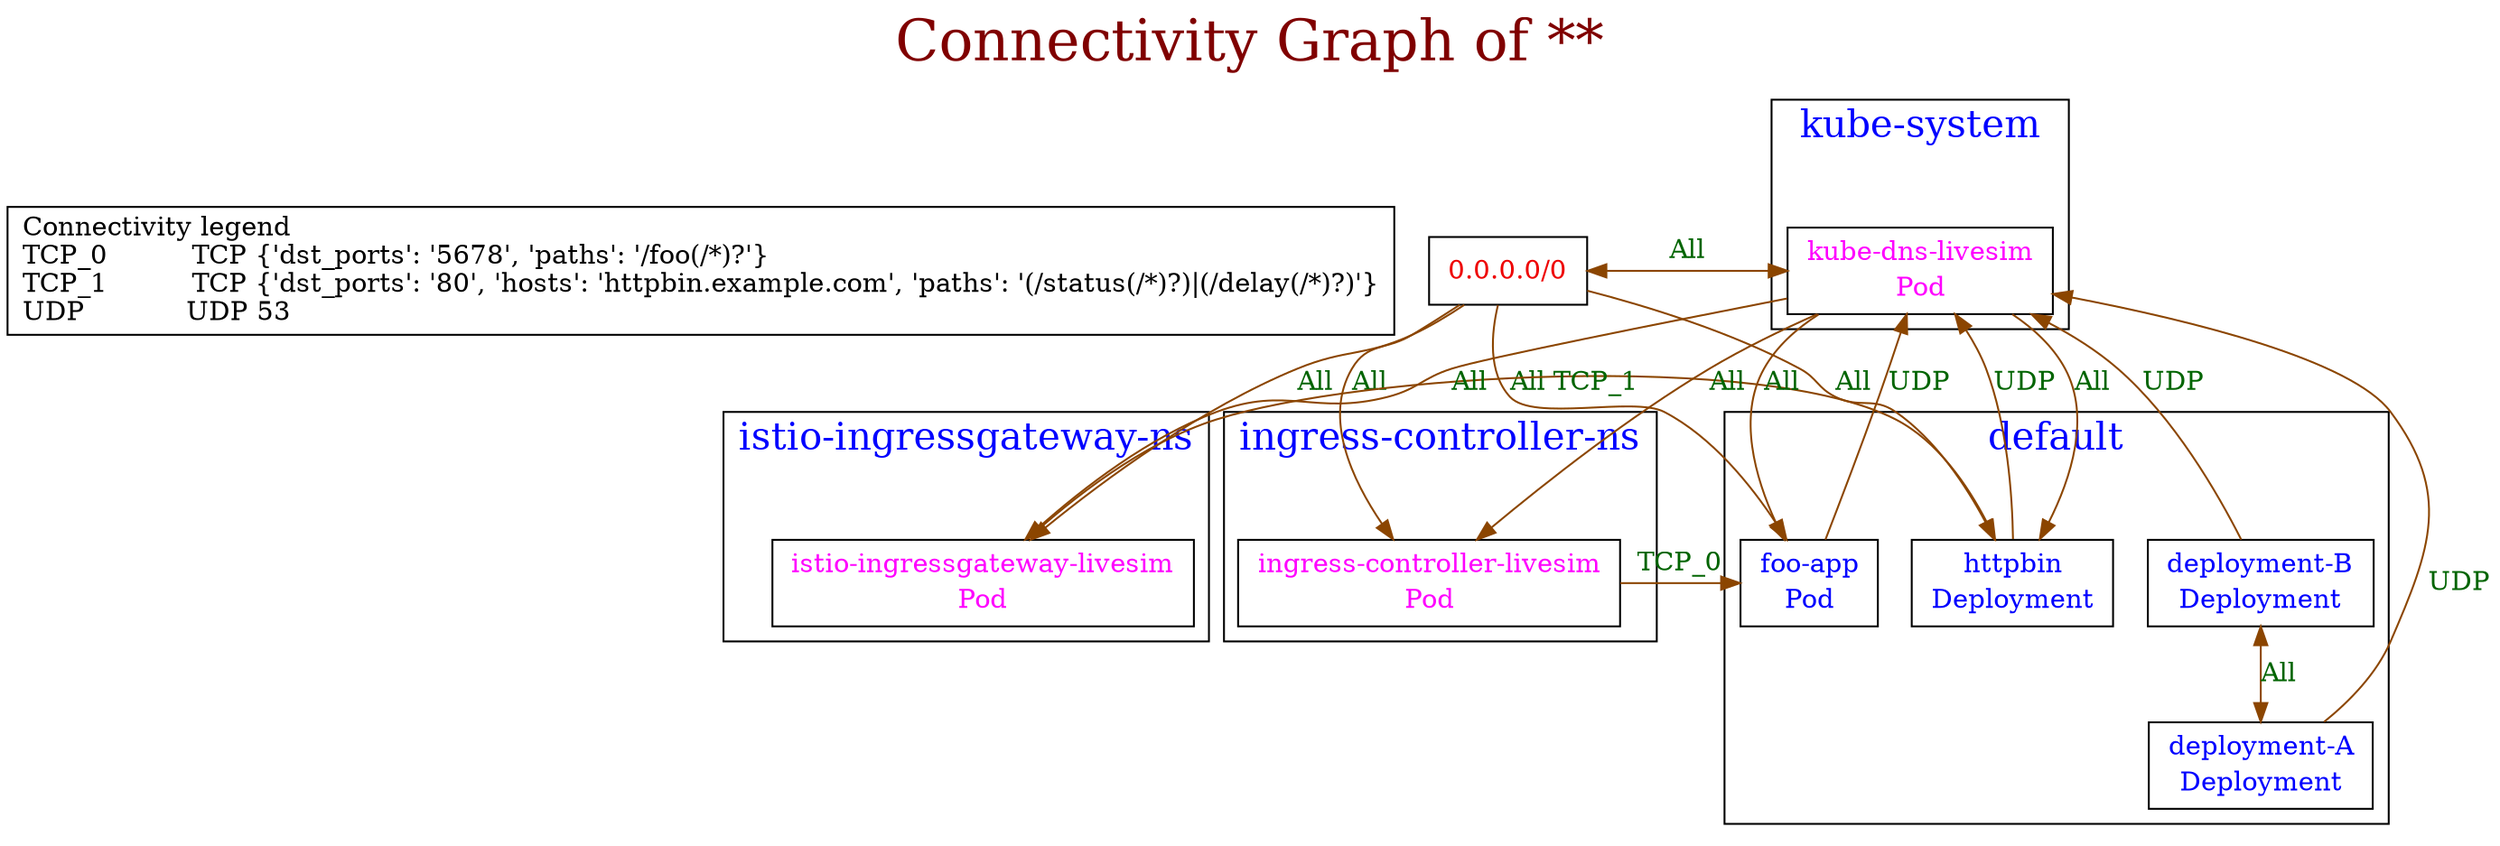 // The Connectivity Graph of **
digraph {
	label="Connectivity Graph of **"	labelloc = "t"
	fontsize=30
	fontcolor=webmaroon
	dict_box [label="Connectivity legend\lTCP_0          TCP {'dst_ports': '5678', 'paths': '/foo(/*)?'}\lTCP_1          TCP {'dst_ports': '80', 'hosts': 'httpbin.example.com', 'paths': '(/status(/*)?)|(/delay(/*)?)'}\lUDP            UDP 53\l" shape=box]
	"0.0.0.0/0" [label=<<table border="0" cellspacing="0"><tr><td>0.0.0.0/0</td></tr></table>> shape=box fontcolor=red2]
subgraph cluster_default_namespace{
	label="default"
	fontsize=20
	fontcolor=blue
	"default/deployment-A(Deployment)" [label=<<table border="0" cellspacing="0"><tr><td>deployment-A</td></tr><tr><td>Deployment</td></tr></table>> shape=box fontcolor=blue]
	"default/deployment-B(Deployment)" [label=<<table border="0" cellspacing="0"><tr><td>deployment-B</td></tr><tr><td>Deployment</td></tr></table>> shape=box fontcolor=blue]
	"default/foo-app(Pod)" [label=<<table border="0" cellspacing="0"><tr><td>foo-app</td></tr><tr><td>Pod</td></tr></table>> shape=box fontcolor=blue]
	"default/httpbin(Deployment)" [label=<<table border="0" cellspacing="0"><tr><td>httpbin</td></tr><tr><td>Deployment</td></tr></table>> shape=box fontcolor=blue]
}
subgraph cluster_ingress_controller_ns_namespace{
	label="ingress-controller-ns"
	fontsize=20
	fontcolor=blue
	"ingress-controller-ns/ingress-controller-livesim(Pod)" [label=<<table border="0" cellspacing="0"><tr><td>ingress-controller-livesim</td></tr><tr><td>Pod</td></tr></table>> shape=box fontcolor=fuchsia]
}
subgraph cluster_istio_ingressgateway_ns_namespace{
	label="istio-ingressgateway-ns"
	fontsize=20
	fontcolor=blue
	"istio-ingressgateway-ns/istio-ingressgateway-livesim(Pod)" [label=<<table border="0" cellspacing="0"><tr><td>istio-ingressgateway-livesim</td></tr><tr><td>Pod</td></tr></table>> shape=box fontcolor=fuchsia]
}
subgraph cluster_kube_system_namespace{
	label="kube-system"
	fontsize=20
	fontcolor=blue
	"kube-system/kube-dns-livesim(Pod)" [label=<<table border="0" cellspacing="0"><tr><td>kube-dns-livesim</td></tr><tr><td>Pod</td></tr></table>> shape=box fontcolor=fuchsia]
}
	"0.0.0.0/0" -> "default/foo-app(Pod)"[label="All" color=darkorange4 fontcolor=darkgreen dir=both arrowhead=normal arrowtail=none]
	"0.0.0.0/0" -> "default/httpbin(Deployment)"[label="All" color=darkorange4 fontcolor=darkgreen dir=both arrowhead=normal arrowtail=none]
	"0.0.0.0/0" -> "ingress-controller-ns/ingress-controller-livesim(Pod)"[label="All" color=darkorange4 fontcolor=darkgreen dir=both arrowhead=normal arrowtail=none]
	"0.0.0.0/0" -> "istio-ingressgateway-ns/istio-ingressgateway-livesim(Pod)"[label="All" color=darkorange4 fontcolor=darkgreen dir=both arrowhead=normal arrowtail=none]
	"default/deployment-A(Deployment)" -> "kube-system/kube-dns-livesim(Pod)"[label="UDP" color=darkorange4 fontcolor=darkgreen dir=both arrowhead=normal arrowtail=none]
	"default/deployment-B(Deployment)" -> "default/deployment-A(Deployment)"[label="All" color=darkorange4 fontcolor=darkgreen dir=both arrowhead=normal arrowtail=normal]
	"default/deployment-B(Deployment)" -> "kube-system/kube-dns-livesim(Pod)"[label="UDP" color=darkorange4 fontcolor=darkgreen dir=both arrowhead=normal arrowtail=none]
	"default/foo-app(Pod)" -> "kube-system/kube-dns-livesim(Pod)"[label="UDP" color=darkorange4 fontcolor=darkgreen dir=both arrowhead=normal arrowtail=none]
	"default/httpbin(Deployment)" -> "kube-system/kube-dns-livesim(Pod)"[label="UDP" color=darkorange4 fontcolor=darkgreen dir=both arrowhead=normal arrowtail=none]
	"ingress-controller-ns/ingress-controller-livesim(Pod)" -> "default/foo-app(Pod)"[label="TCP_0" color=darkorange4 fontcolor=darkgreen dir=both arrowhead=normal arrowtail=none]
	"istio-ingressgateway-ns/istio-ingressgateway-livesim(Pod)" -> "default/httpbin(Deployment)"[label="TCP_1" color=darkorange4 fontcolor=darkgreen dir=both arrowhead=normal arrowtail=none]
	"kube-system/kube-dns-livesim(Pod)" -> "0.0.0.0/0"[label="All" color=darkorange4 fontcolor=darkgreen dir=both arrowhead=normal arrowtail=normal]
	"kube-system/kube-dns-livesim(Pod)" -> "default/foo-app(Pod)"[label="All" color=darkorange4 fontcolor=darkgreen dir=both arrowhead=normal arrowtail=none]
	"kube-system/kube-dns-livesim(Pod)" -> "default/httpbin(Deployment)"[label="All" color=darkorange4 fontcolor=darkgreen dir=both arrowhead=normal arrowtail=none]
	"kube-system/kube-dns-livesim(Pod)" -> "ingress-controller-ns/ingress-controller-livesim(Pod)"[label="All" color=darkorange4 fontcolor=darkgreen dir=both arrowhead=normal arrowtail=none]
	"kube-system/kube-dns-livesim(Pod)" -> "istio-ingressgateway-ns/istio-ingressgateway-livesim(Pod)"[label="All" color=darkorange4 fontcolor=darkgreen dir=both arrowhead=normal arrowtail=none]
}
